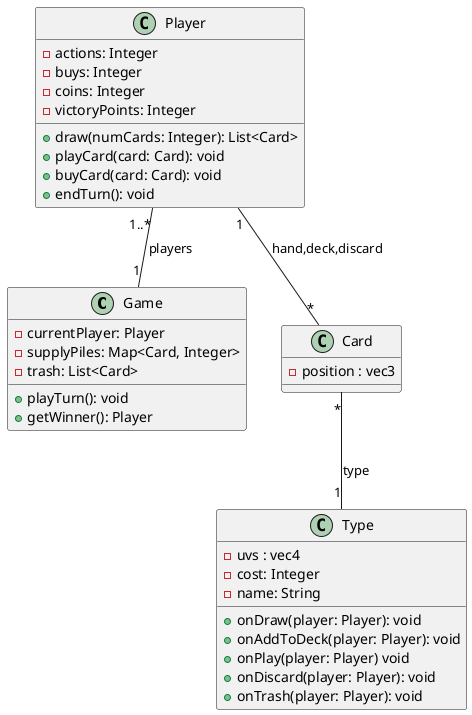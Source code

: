 @startuml header

class Game {
  - currentPlayer: Player
  - supplyPiles: Map<Card, Integer>
  - trash: List<Card>
  + playTurn(): void
  + getWinner(): Player
}

class Player {
  
  - actions: Integer
  - buys: Integer
  - coins: Integer
  - victoryPoints: Integer
  
  + draw(numCards: Integer): List<Card>
  + playCard(card: Card): void
  + buyCard(card: Card): void
  + endTurn(): void
}


class Card {
  - position : vec3
}

class Type {
  - uvs : vec4
  - cost: Integer
  - name: String
  + onDraw(player: Player): void
  + onAddToDeck(player: Player): void
  + onPlay(player: Player) void
  + onDiscard(player: Player): void
  + onTrash(player: Player): void
}

Player "1" -- "*" Card : hand,deck,discard
Player "1..*" -- "1" Game : players
Card "*" -- "1" Type : type





@enduml

